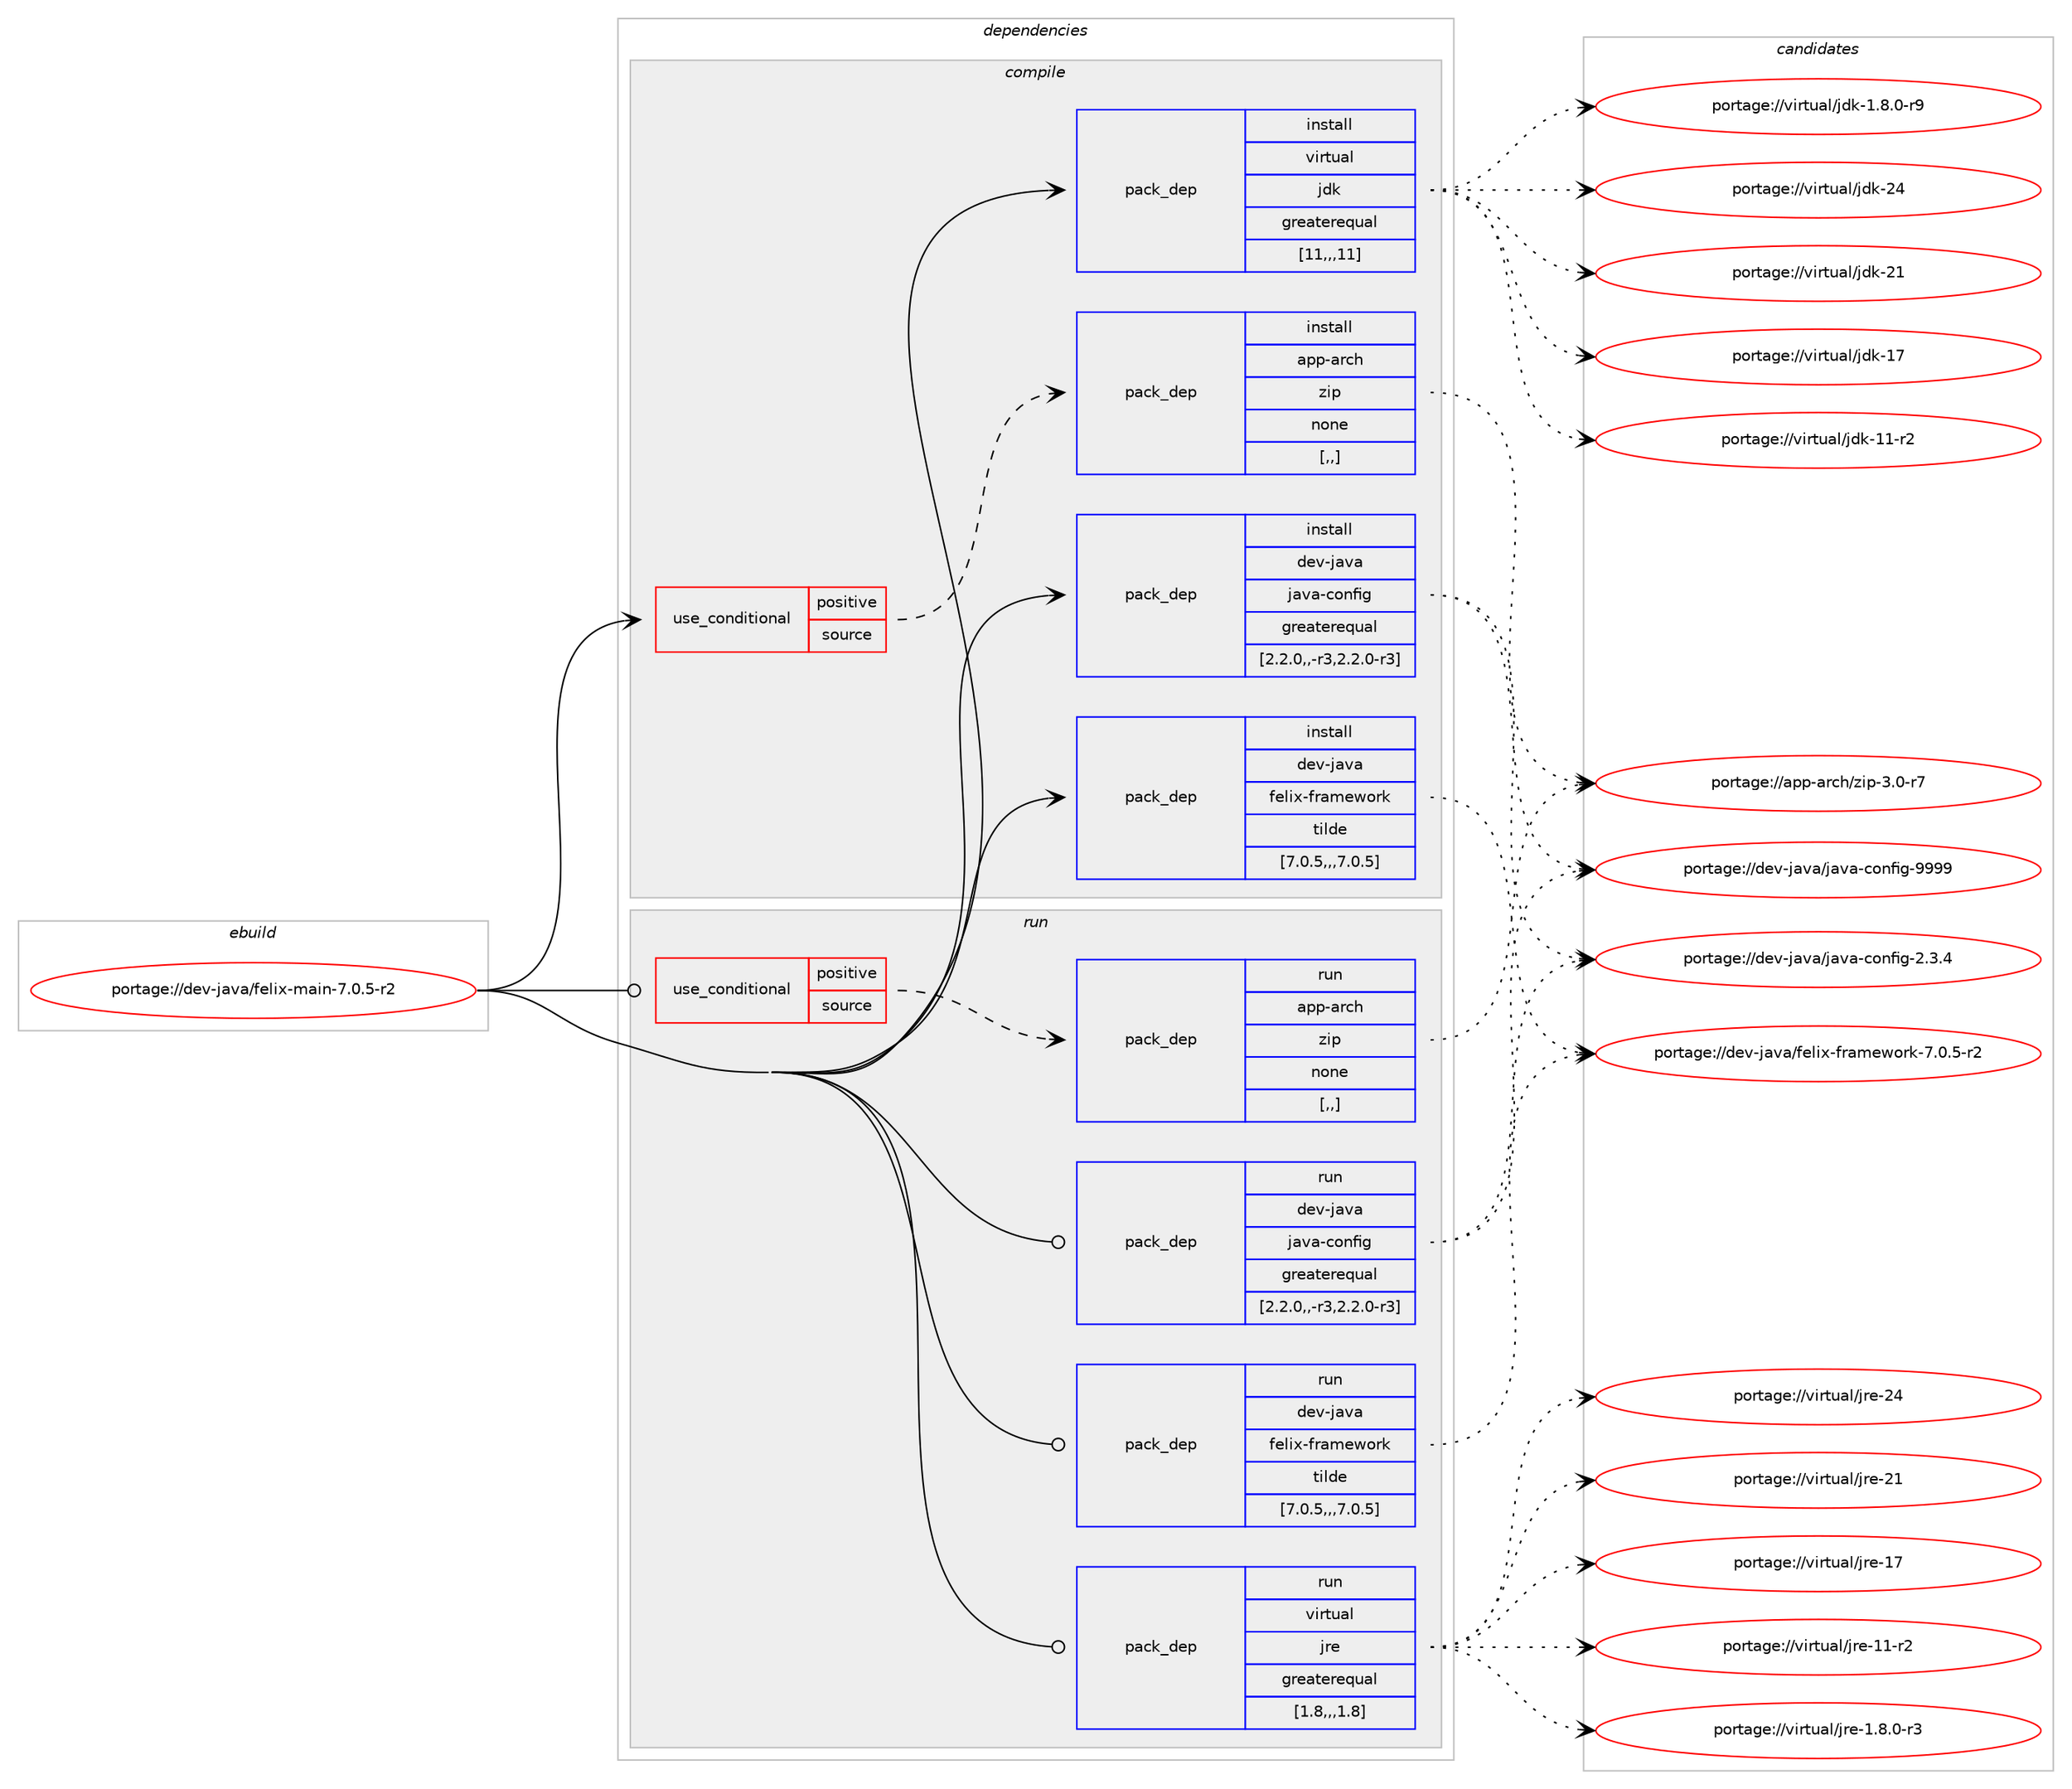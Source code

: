 digraph prolog {

# *************
# Graph options
# *************

newrank=true;
concentrate=true;
compound=true;
graph [rankdir=LR,fontname=Helvetica,fontsize=10,ranksep=1.5];#, ranksep=2.5, nodesep=0.2];
edge  [arrowhead=vee];
node  [fontname=Helvetica,fontsize=10];

# **********
# The ebuild
# **********

subgraph cluster_leftcol {
color=gray;
label=<<i>ebuild</i>>;
id [label="portage://dev-java/felix-main-7.0.5-r2", color=red, width=4, href="../dev-java/felix-main-7.0.5-r2.svg"];
}

# ****************
# The dependencies
# ****************

subgraph cluster_midcol {
color=gray;
label=<<i>dependencies</i>>;
subgraph cluster_compile {
fillcolor="#eeeeee";
style=filled;
label=<<i>compile</i>>;
subgraph cond21663 {
dependency93742 [label=<<TABLE BORDER="0" CELLBORDER="1" CELLSPACING="0" CELLPADDING="4"><TR><TD ROWSPAN="3" CELLPADDING="10">use_conditional</TD></TR><TR><TD>positive</TD></TR><TR><TD>source</TD></TR></TABLE>>, shape=none, color=red];
subgraph pack71024 {
dependency93743 [label=<<TABLE BORDER="0" CELLBORDER="1" CELLSPACING="0" CELLPADDING="4" WIDTH="220"><TR><TD ROWSPAN="6" CELLPADDING="30">pack_dep</TD></TR><TR><TD WIDTH="110">install</TD></TR><TR><TD>app-arch</TD></TR><TR><TD>zip</TD></TR><TR><TD>none</TD></TR><TR><TD>[,,]</TD></TR></TABLE>>, shape=none, color=blue];
}
dependency93742:e -> dependency93743:w [weight=20,style="dashed",arrowhead="vee"];
}
id:e -> dependency93742:w [weight=20,style="solid",arrowhead="vee"];
subgraph pack71025 {
dependency93744 [label=<<TABLE BORDER="0" CELLBORDER="1" CELLSPACING="0" CELLPADDING="4" WIDTH="220"><TR><TD ROWSPAN="6" CELLPADDING="30">pack_dep</TD></TR><TR><TD WIDTH="110">install</TD></TR><TR><TD>dev-java</TD></TR><TR><TD>felix-framework</TD></TR><TR><TD>tilde</TD></TR><TR><TD>[7.0.5,,,7.0.5]</TD></TR></TABLE>>, shape=none, color=blue];
}
id:e -> dependency93744:w [weight=20,style="solid",arrowhead="vee"];
subgraph pack71026 {
dependency93745 [label=<<TABLE BORDER="0" CELLBORDER="1" CELLSPACING="0" CELLPADDING="4" WIDTH="220"><TR><TD ROWSPAN="6" CELLPADDING="30">pack_dep</TD></TR><TR><TD WIDTH="110">install</TD></TR><TR><TD>dev-java</TD></TR><TR><TD>java-config</TD></TR><TR><TD>greaterequal</TD></TR><TR><TD>[2.2.0,,-r3,2.2.0-r3]</TD></TR></TABLE>>, shape=none, color=blue];
}
id:e -> dependency93745:w [weight=20,style="solid",arrowhead="vee"];
subgraph pack71027 {
dependency93746 [label=<<TABLE BORDER="0" CELLBORDER="1" CELLSPACING="0" CELLPADDING="4" WIDTH="220"><TR><TD ROWSPAN="6" CELLPADDING="30">pack_dep</TD></TR><TR><TD WIDTH="110">install</TD></TR><TR><TD>virtual</TD></TR><TR><TD>jdk</TD></TR><TR><TD>greaterequal</TD></TR><TR><TD>[11,,,11]</TD></TR></TABLE>>, shape=none, color=blue];
}
id:e -> dependency93746:w [weight=20,style="solid",arrowhead="vee"];
}
subgraph cluster_compileandrun {
fillcolor="#eeeeee";
style=filled;
label=<<i>compile and run</i>>;
}
subgraph cluster_run {
fillcolor="#eeeeee";
style=filled;
label=<<i>run</i>>;
subgraph cond21664 {
dependency93747 [label=<<TABLE BORDER="0" CELLBORDER="1" CELLSPACING="0" CELLPADDING="4"><TR><TD ROWSPAN="3" CELLPADDING="10">use_conditional</TD></TR><TR><TD>positive</TD></TR><TR><TD>source</TD></TR></TABLE>>, shape=none, color=red];
subgraph pack71028 {
dependency93748 [label=<<TABLE BORDER="0" CELLBORDER="1" CELLSPACING="0" CELLPADDING="4" WIDTH="220"><TR><TD ROWSPAN="6" CELLPADDING="30">pack_dep</TD></TR><TR><TD WIDTH="110">run</TD></TR><TR><TD>app-arch</TD></TR><TR><TD>zip</TD></TR><TR><TD>none</TD></TR><TR><TD>[,,]</TD></TR></TABLE>>, shape=none, color=blue];
}
dependency93747:e -> dependency93748:w [weight=20,style="dashed",arrowhead="vee"];
}
id:e -> dependency93747:w [weight=20,style="solid",arrowhead="odot"];
subgraph pack71029 {
dependency93749 [label=<<TABLE BORDER="0" CELLBORDER="1" CELLSPACING="0" CELLPADDING="4" WIDTH="220"><TR><TD ROWSPAN="6" CELLPADDING="30">pack_dep</TD></TR><TR><TD WIDTH="110">run</TD></TR><TR><TD>dev-java</TD></TR><TR><TD>felix-framework</TD></TR><TR><TD>tilde</TD></TR><TR><TD>[7.0.5,,,7.0.5]</TD></TR></TABLE>>, shape=none, color=blue];
}
id:e -> dependency93749:w [weight=20,style="solid",arrowhead="odot"];
subgraph pack71030 {
dependency93750 [label=<<TABLE BORDER="0" CELLBORDER="1" CELLSPACING="0" CELLPADDING="4" WIDTH="220"><TR><TD ROWSPAN="6" CELLPADDING="30">pack_dep</TD></TR><TR><TD WIDTH="110">run</TD></TR><TR><TD>dev-java</TD></TR><TR><TD>java-config</TD></TR><TR><TD>greaterequal</TD></TR><TR><TD>[2.2.0,,-r3,2.2.0-r3]</TD></TR></TABLE>>, shape=none, color=blue];
}
id:e -> dependency93750:w [weight=20,style="solid",arrowhead="odot"];
subgraph pack71031 {
dependency93751 [label=<<TABLE BORDER="0" CELLBORDER="1" CELLSPACING="0" CELLPADDING="4" WIDTH="220"><TR><TD ROWSPAN="6" CELLPADDING="30">pack_dep</TD></TR><TR><TD WIDTH="110">run</TD></TR><TR><TD>virtual</TD></TR><TR><TD>jre</TD></TR><TR><TD>greaterequal</TD></TR><TR><TD>[1.8,,,1.8]</TD></TR></TABLE>>, shape=none, color=blue];
}
id:e -> dependency93751:w [weight=20,style="solid",arrowhead="odot"];
}
}

# **************
# The candidates
# **************

subgraph cluster_choices {
rank=same;
color=gray;
label=<<i>candidates</i>>;

subgraph choice71024 {
color=black;
nodesep=1;
choice9711211245971149910447122105112455146484511455 [label="portage://app-arch/zip-3.0-r7", color=red, width=4,href="../app-arch/zip-3.0-r7.svg"];
dependency93743:e -> choice9711211245971149910447122105112455146484511455:w [style=dotted,weight="100"];
}
subgraph choice71025 {
color=black;
nodesep=1;
choice1001011184510697118974710210110810512045102114971091011191111141074555464846534511450 [label="portage://dev-java/felix-framework-7.0.5-r2", color=red, width=4,href="../dev-java/felix-framework-7.0.5-r2.svg"];
dependency93744:e -> choice1001011184510697118974710210110810512045102114971091011191111141074555464846534511450:w [style=dotted,weight="100"];
}
subgraph choice71026 {
color=black;
nodesep=1;
choice10010111845106971189747106971189745991111101021051034557575757 [label="portage://dev-java/java-config-9999", color=red, width=4,href="../dev-java/java-config-9999.svg"];
choice1001011184510697118974710697118974599111110102105103455046514652 [label="portage://dev-java/java-config-2.3.4", color=red, width=4,href="../dev-java/java-config-2.3.4.svg"];
dependency93745:e -> choice10010111845106971189747106971189745991111101021051034557575757:w [style=dotted,weight="100"];
dependency93745:e -> choice1001011184510697118974710697118974599111110102105103455046514652:w [style=dotted,weight="100"];
}
subgraph choice71027 {
color=black;
nodesep=1;
choice1181051141161179710847106100107455052 [label="portage://virtual/jdk-24", color=red, width=4,href="../virtual/jdk-24.svg"];
choice1181051141161179710847106100107455049 [label="portage://virtual/jdk-21", color=red, width=4,href="../virtual/jdk-21.svg"];
choice1181051141161179710847106100107454955 [label="portage://virtual/jdk-17", color=red, width=4,href="../virtual/jdk-17.svg"];
choice11810511411611797108471061001074549494511450 [label="portage://virtual/jdk-11-r2", color=red, width=4,href="../virtual/jdk-11-r2.svg"];
choice11810511411611797108471061001074549465646484511457 [label="portage://virtual/jdk-1.8.0-r9", color=red, width=4,href="../virtual/jdk-1.8.0-r9.svg"];
dependency93746:e -> choice1181051141161179710847106100107455052:w [style=dotted,weight="100"];
dependency93746:e -> choice1181051141161179710847106100107455049:w [style=dotted,weight="100"];
dependency93746:e -> choice1181051141161179710847106100107454955:w [style=dotted,weight="100"];
dependency93746:e -> choice11810511411611797108471061001074549494511450:w [style=dotted,weight="100"];
dependency93746:e -> choice11810511411611797108471061001074549465646484511457:w [style=dotted,weight="100"];
}
subgraph choice71028 {
color=black;
nodesep=1;
choice9711211245971149910447122105112455146484511455 [label="portage://app-arch/zip-3.0-r7", color=red, width=4,href="../app-arch/zip-3.0-r7.svg"];
dependency93748:e -> choice9711211245971149910447122105112455146484511455:w [style=dotted,weight="100"];
}
subgraph choice71029 {
color=black;
nodesep=1;
choice1001011184510697118974710210110810512045102114971091011191111141074555464846534511450 [label="portage://dev-java/felix-framework-7.0.5-r2", color=red, width=4,href="../dev-java/felix-framework-7.0.5-r2.svg"];
dependency93749:e -> choice1001011184510697118974710210110810512045102114971091011191111141074555464846534511450:w [style=dotted,weight="100"];
}
subgraph choice71030 {
color=black;
nodesep=1;
choice10010111845106971189747106971189745991111101021051034557575757 [label="portage://dev-java/java-config-9999", color=red, width=4,href="../dev-java/java-config-9999.svg"];
choice1001011184510697118974710697118974599111110102105103455046514652 [label="portage://dev-java/java-config-2.3.4", color=red, width=4,href="../dev-java/java-config-2.3.4.svg"];
dependency93750:e -> choice10010111845106971189747106971189745991111101021051034557575757:w [style=dotted,weight="100"];
dependency93750:e -> choice1001011184510697118974710697118974599111110102105103455046514652:w [style=dotted,weight="100"];
}
subgraph choice71031 {
color=black;
nodesep=1;
choice1181051141161179710847106114101455052 [label="portage://virtual/jre-24", color=red, width=4,href="../virtual/jre-24.svg"];
choice1181051141161179710847106114101455049 [label="portage://virtual/jre-21", color=red, width=4,href="../virtual/jre-21.svg"];
choice1181051141161179710847106114101454955 [label="portage://virtual/jre-17", color=red, width=4,href="../virtual/jre-17.svg"];
choice11810511411611797108471061141014549494511450 [label="portage://virtual/jre-11-r2", color=red, width=4,href="../virtual/jre-11-r2.svg"];
choice11810511411611797108471061141014549465646484511451 [label="portage://virtual/jre-1.8.0-r3", color=red, width=4,href="../virtual/jre-1.8.0-r3.svg"];
dependency93751:e -> choice1181051141161179710847106114101455052:w [style=dotted,weight="100"];
dependency93751:e -> choice1181051141161179710847106114101455049:w [style=dotted,weight="100"];
dependency93751:e -> choice1181051141161179710847106114101454955:w [style=dotted,weight="100"];
dependency93751:e -> choice11810511411611797108471061141014549494511450:w [style=dotted,weight="100"];
dependency93751:e -> choice11810511411611797108471061141014549465646484511451:w [style=dotted,weight="100"];
}
}

}
